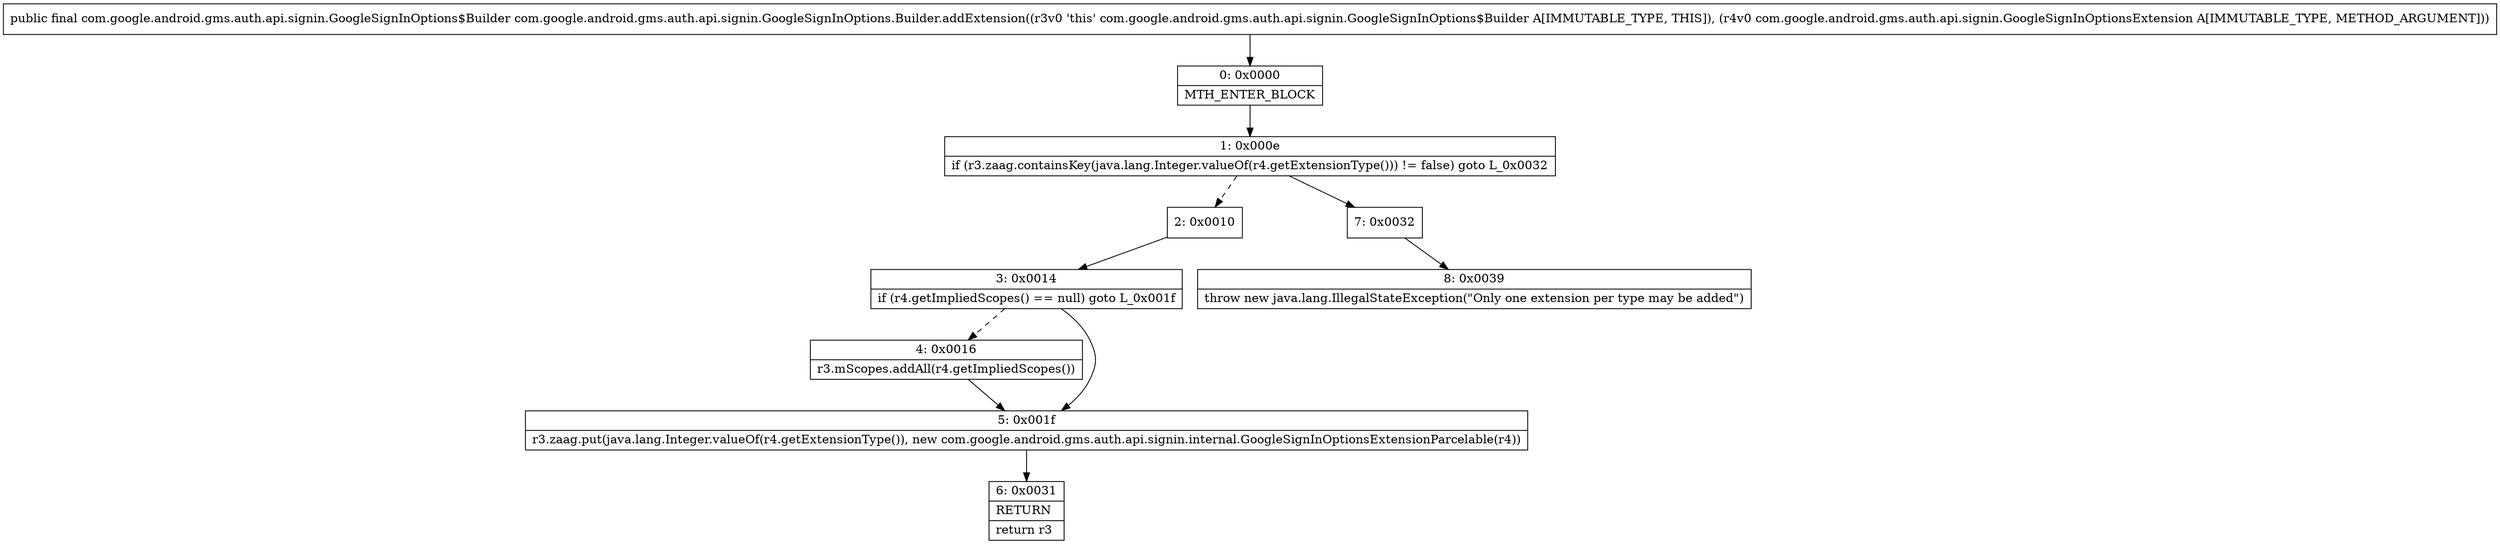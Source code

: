 digraph "CFG forcom.google.android.gms.auth.api.signin.GoogleSignInOptions.Builder.addExtension(Lcom\/google\/android\/gms\/auth\/api\/signin\/GoogleSignInOptionsExtension;)Lcom\/google\/android\/gms\/auth\/api\/signin\/GoogleSignInOptions$Builder;" {
Node_0 [shape=record,label="{0\:\ 0x0000|MTH_ENTER_BLOCK\l}"];
Node_1 [shape=record,label="{1\:\ 0x000e|if (r3.zaag.containsKey(java.lang.Integer.valueOf(r4.getExtensionType())) != false) goto L_0x0032\l}"];
Node_2 [shape=record,label="{2\:\ 0x0010}"];
Node_3 [shape=record,label="{3\:\ 0x0014|if (r4.getImpliedScopes() == null) goto L_0x001f\l}"];
Node_4 [shape=record,label="{4\:\ 0x0016|r3.mScopes.addAll(r4.getImpliedScopes())\l}"];
Node_5 [shape=record,label="{5\:\ 0x001f|r3.zaag.put(java.lang.Integer.valueOf(r4.getExtensionType()), new com.google.android.gms.auth.api.signin.internal.GoogleSignInOptionsExtensionParcelable(r4))\l}"];
Node_6 [shape=record,label="{6\:\ 0x0031|RETURN\l|return r3\l}"];
Node_7 [shape=record,label="{7\:\ 0x0032}"];
Node_8 [shape=record,label="{8\:\ 0x0039|throw new java.lang.IllegalStateException(\"Only one extension per type may be added\")\l}"];
MethodNode[shape=record,label="{public final com.google.android.gms.auth.api.signin.GoogleSignInOptions$Builder com.google.android.gms.auth.api.signin.GoogleSignInOptions.Builder.addExtension((r3v0 'this' com.google.android.gms.auth.api.signin.GoogleSignInOptions$Builder A[IMMUTABLE_TYPE, THIS]), (r4v0 com.google.android.gms.auth.api.signin.GoogleSignInOptionsExtension A[IMMUTABLE_TYPE, METHOD_ARGUMENT])) }"];
MethodNode -> Node_0;
Node_0 -> Node_1;
Node_1 -> Node_2[style=dashed];
Node_1 -> Node_7;
Node_2 -> Node_3;
Node_3 -> Node_4[style=dashed];
Node_3 -> Node_5;
Node_4 -> Node_5;
Node_5 -> Node_6;
Node_7 -> Node_8;
}

